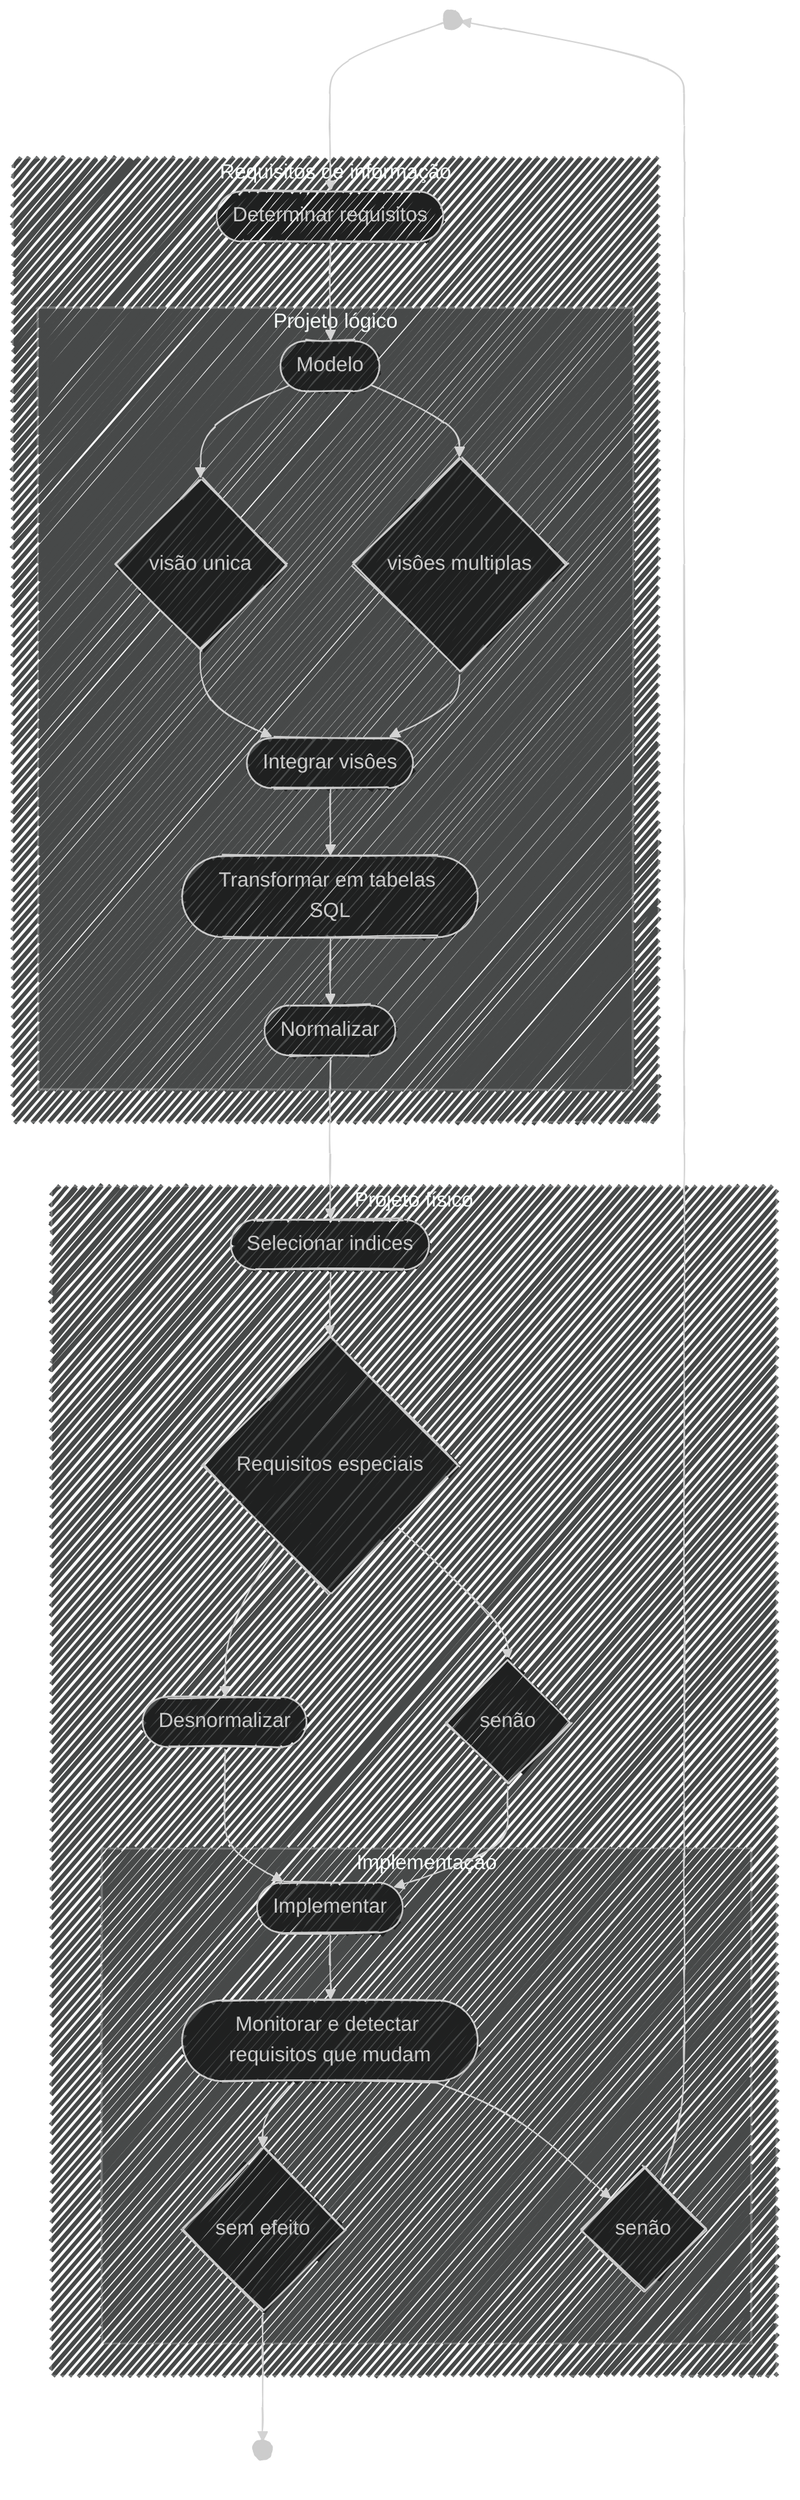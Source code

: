 ---
config:
    theme: dark
    look: handDrawn
    title: O ciclo de vida do banco de dados
---
flowchart TB
    inicio@{shape: f-circ}
    subgraph Requisitos de informação
    determinar-requisitos@{shape: stadium, label: "Determinar requisitos"}

    subgraph Projeto lógico
    modelo@{shape: stadium, label: "Modelo"}
    visao-unica@{shape: diamond, label: "visão unica"}
    visoes-multiplas@{shape: diamond, label: "visôes multiplas"}
    integrar-visoes@{shape: stadium, label: "Integrar visôes"}
    transformar-tabelas-sql@{shape: stadium, label: "Transformar em tabelas SQL"}
    normalizar@{shape: stadium, label: "Normalizar"}
    end    
    end

    subgraph Projeto físico
    selecionar-indices@{shape: stadium, label: "Selecionar indices"}
    requisitos-especiais-sim@{shape: diamond, label: "Requisitos especiais"}
    requisitos-especiais-nao@{shape: diamond, label: "senão"}
    desnormalizar@{shape: stadium, label: "Desnormalizar"}

    subgraph Implementação
    implementar@{shape: stadium, label: "Implementar"}
    monitorar-requisitos@{shape: stadium, label: "Monitorar e detectar requisitos que mudam"}
    requisitos-mudaram@{shape: diamond, label: "senão"}
    requisitos-nao-mudaram@{shape: diamond, label: "sem efeito"}
    end
    end
    fim@{shape: f-circ, label: "fim"}

    %% requisitos de informação %%
    inicio ---> determinar-requisitos
    determinar-requisitos --> modelo

    %% projeto lógico %%
    modelo --> visao-unica
    modelo --> visoes-multiplas
    visao-unica --> integrar-visoes
    visoes-multiplas --> integrar-visoes
    integrar-visoes --> transformar-tabelas-sql
    transformar-tabelas-sql --> normalizar

    %% projeto físico %%
    normalizar --> selecionar-indices
    selecionar-indices --> requisitos-especiais-sim
    requisitos-especiais-sim --> desnormalizar
    requisitos-especiais-sim --> requisitos-especiais-nao

    %% implementacao %%
    requisitos-especiais-nao --> implementar
    desnormalizar --> implementar
    implementar --> monitorar-requisitos
    monitorar-requisitos --> requisitos-nao-mudaram
    monitorar-requisitos --> requisitos-mudaram
    requisitos-mudaram --> inicio
    requisitos-nao-mudaram --> fim